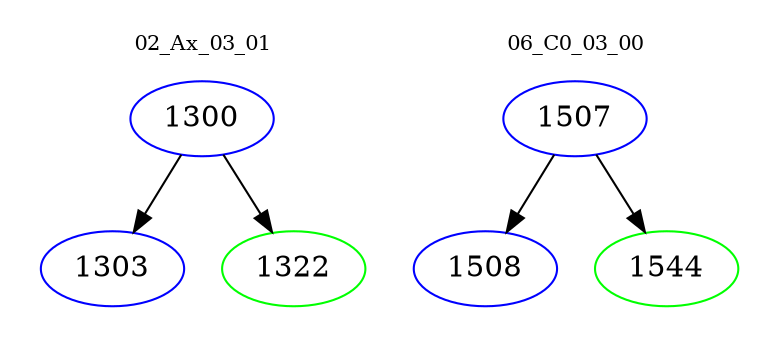 digraph{
subgraph cluster_0 {
color = white
label = "02_Ax_03_01";
fontsize=10;
T0_1300 [label="1300", color="blue"]
T0_1300 -> T0_1303 [color="black"]
T0_1303 [label="1303", color="blue"]
T0_1300 -> T0_1322 [color="black"]
T0_1322 [label="1322", color="green"]
}
subgraph cluster_1 {
color = white
label = "06_C0_03_00";
fontsize=10;
T1_1507 [label="1507", color="blue"]
T1_1507 -> T1_1508 [color="black"]
T1_1508 [label="1508", color="blue"]
T1_1507 -> T1_1544 [color="black"]
T1_1544 [label="1544", color="green"]
}
}
